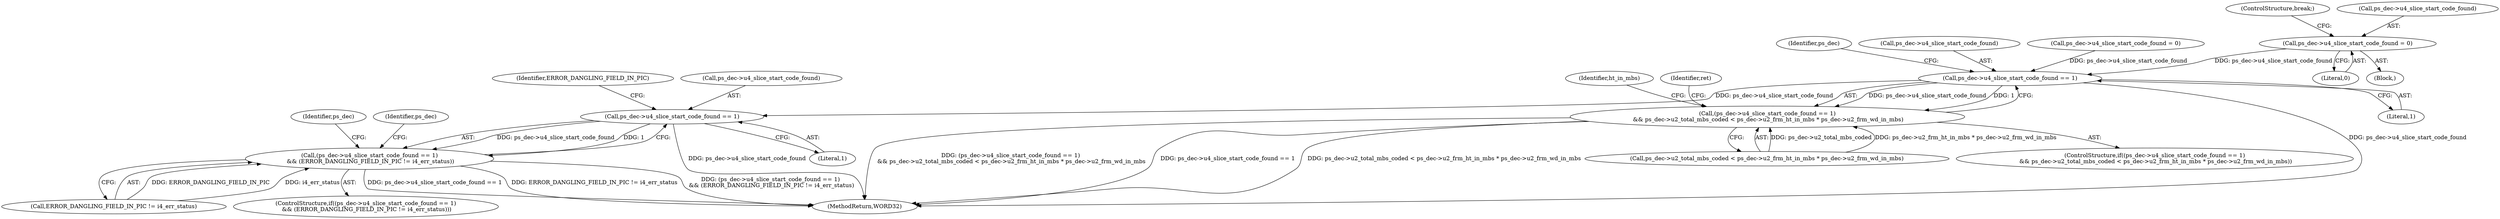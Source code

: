 digraph "0_Android_0b23c81c3dd9ec38f7e6806a3955fed1925541a0@pointer" {
"1001331" [label="(Call,ps_dec->u4_slice_start_code_found = 0)"];
"1001465" [label="(Call,ps_dec->u4_slice_start_code_found == 1)"];
"1001464" [label="(Call,(ps_dec->u4_slice_start_code_found == 1)\n && ps_dec->u2_total_mbs_coded < ps_dec->u2_frm_ht_in_mbs * ps_dec->u2_frm_wd_in_mbs)"];
"1001833" [label="(Call,ps_dec->u4_slice_start_code_found == 1)"];
"1001832" [label="(Call,(ps_dec->u4_slice_start_code_found == 1)\n && (ERROR_DANGLING_FIELD_IN_PIC != i4_err_status))"];
"1001832" [label="(Call,(ps_dec->u4_slice_start_code_found == 1)\n && (ERROR_DANGLING_FIELD_IN_PIC != i4_err_status))"];
"1001336" [label="(ControlStructure,break;)"];
"1001472" [label="(Identifier,ps_dec)"];
"1002226" [label="(MethodReturn,WORD32)"];
"1001837" [label="(Literal,1)"];
"1001488" [label="(Identifier,ht_in_mbs)"];
"1001839" [label="(Identifier,ERROR_DANGLING_FIELD_IN_PIC)"];
"1001838" [label="(Call,ERROR_DANGLING_FIELD_IN_PIC != i4_err_status)"];
"1001466" [label="(Call,ps_dec->u4_slice_start_code_found)"];
"1001332" [label="(Call,ps_dec->u4_slice_start_code_found)"];
"1001464" [label="(Call,(ps_dec->u4_slice_start_code_found == 1)\n && ps_dec->u2_total_mbs_coded < ps_dec->u2_frm_ht_in_mbs * ps_dec->u2_frm_wd_in_mbs)"];
"1001470" [label="(Call,ps_dec->u2_total_mbs_coded < ps_dec->u2_frm_ht_in_mbs * ps_dec->u2_frm_wd_in_mbs)"];
"1001469" [label="(Literal,1)"];
"1001845" [label="(Identifier,ps_dec)"];
"1002000" [label="(Identifier,ps_dec)"];
"1001335" [label="(Literal,0)"];
"1001833" [label="(Call,ps_dec->u4_slice_start_code_found == 1)"];
"1000524" [label="(Call,ps_dec->u4_slice_start_code_found = 0)"];
"1001330" [label="(Block,)"];
"1001831" [label="(ControlStructure,if((ps_dec->u4_slice_start_code_found == 1)\n && (ERROR_DANGLING_FIELD_IN_PIC != i4_err_status)))"];
"1001465" [label="(Call,ps_dec->u4_slice_start_code_found == 1)"];
"1001463" [label="(ControlStructure,if((ps_dec->u4_slice_start_code_found == 1)\n && ps_dec->u2_total_mbs_coded < ps_dec->u2_frm_ht_in_mbs * ps_dec->u2_frm_wd_in_mbs))"];
"1001578" [label="(Identifier,ret)"];
"1001331" [label="(Call,ps_dec->u4_slice_start_code_found = 0)"];
"1001834" [label="(Call,ps_dec->u4_slice_start_code_found)"];
"1001331" -> "1001330"  [label="AST: "];
"1001331" -> "1001335"  [label="CFG: "];
"1001332" -> "1001331"  [label="AST: "];
"1001335" -> "1001331"  [label="AST: "];
"1001336" -> "1001331"  [label="CFG: "];
"1001331" -> "1001465"  [label="DDG: ps_dec->u4_slice_start_code_found"];
"1001465" -> "1001464"  [label="AST: "];
"1001465" -> "1001469"  [label="CFG: "];
"1001466" -> "1001465"  [label="AST: "];
"1001469" -> "1001465"  [label="AST: "];
"1001472" -> "1001465"  [label="CFG: "];
"1001464" -> "1001465"  [label="CFG: "];
"1001465" -> "1002226"  [label="DDG: ps_dec->u4_slice_start_code_found"];
"1001465" -> "1001464"  [label="DDG: ps_dec->u4_slice_start_code_found"];
"1001465" -> "1001464"  [label="DDG: 1"];
"1000524" -> "1001465"  [label="DDG: ps_dec->u4_slice_start_code_found"];
"1001465" -> "1001833"  [label="DDG: ps_dec->u4_slice_start_code_found"];
"1001464" -> "1001463"  [label="AST: "];
"1001464" -> "1001470"  [label="CFG: "];
"1001470" -> "1001464"  [label="AST: "];
"1001488" -> "1001464"  [label="CFG: "];
"1001578" -> "1001464"  [label="CFG: "];
"1001464" -> "1002226"  [label="DDG: (ps_dec->u4_slice_start_code_found == 1)\n && ps_dec->u2_total_mbs_coded < ps_dec->u2_frm_ht_in_mbs * ps_dec->u2_frm_wd_in_mbs"];
"1001464" -> "1002226"  [label="DDG: ps_dec->u4_slice_start_code_found == 1"];
"1001464" -> "1002226"  [label="DDG: ps_dec->u2_total_mbs_coded < ps_dec->u2_frm_ht_in_mbs * ps_dec->u2_frm_wd_in_mbs"];
"1001470" -> "1001464"  [label="DDG: ps_dec->u2_total_mbs_coded"];
"1001470" -> "1001464"  [label="DDG: ps_dec->u2_frm_ht_in_mbs * ps_dec->u2_frm_wd_in_mbs"];
"1001833" -> "1001832"  [label="AST: "];
"1001833" -> "1001837"  [label="CFG: "];
"1001834" -> "1001833"  [label="AST: "];
"1001837" -> "1001833"  [label="AST: "];
"1001839" -> "1001833"  [label="CFG: "];
"1001832" -> "1001833"  [label="CFG: "];
"1001833" -> "1002226"  [label="DDG: ps_dec->u4_slice_start_code_found"];
"1001833" -> "1001832"  [label="DDG: ps_dec->u4_slice_start_code_found"];
"1001833" -> "1001832"  [label="DDG: 1"];
"1001832" -> "1001831"  [label="AST: "];
"1001832" -> "1001838"  [label="CFG: "];
"1001838" -> "1001832"  [label="AST: "];
"1001845" -> "1001832"  [label="CFG: "];
"1002000" -> "1001832"  [label="CFG: "];
"1001832" -> "1002226"  [label="DDG: ps_dec->u4_slice_start_code_found == 1"];
"1001832" -> "1002226"  [label="DDG: ERROR_DANGLING_FIELD_IN_PIC != i4_err_status"];
"1001832" -> "1002226"  [label="DDG: (ps_dec->u4_slice_start_code_found == 1)\n && (ERROR_DANGLING_FIELD_IN_PIC != i4_err_status)"];
"1001838" -> "1001832"  [label="DDG: ERROR_DANGLING_FIELD_IN_PIC"];
"1001838" -> "1001832"  [label="DDG: i4_err_status"];
}
